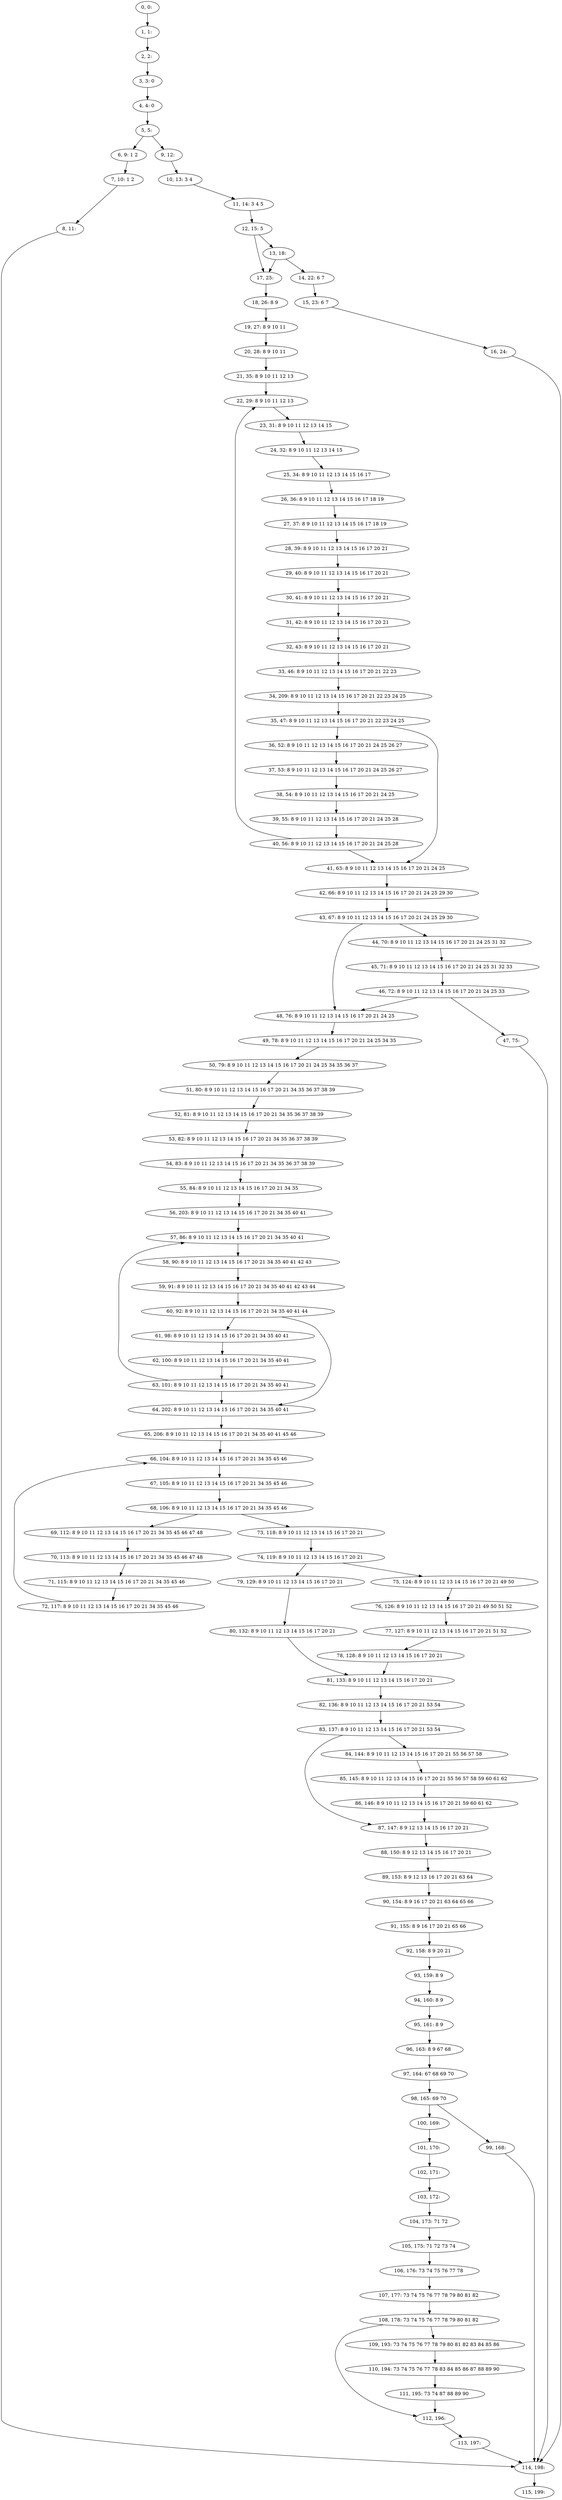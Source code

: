 digraph G {
0[label="0, 0: "];
1[label="1, 1: "];
2[label="2, 2: "];
3[label="3, 3: 0 "];
4[label="4, 4: 0 "];
5[label="5, 5: "];
6[label="6, 9: 1 2 "];
7[label="7, 10: 1 2 "];
8[label="8, 11: "];
9[label="9, 12: "];
10[label="10, 13: 3 4 "];
11[label="11, 14: 3 4 5 "];
12[label="12, 15: 5 "];
13[label="13, 18: "];
14[label="14, 22: 6 7 "];
15[label="15, 23: 6 7 "];
16[label="16, 24: "];
17[label="17, 25: "];
18[label="18, 26: 8 9 "];
19[label="19, 27: 8 9 10 11 "];
20[label="20, 28: 8 9 10 11 "];
21[label="21, 35: 8 9 10 11 12 13 "];
22[label="22, 29: 8 9 10 11 12 13 "];
23[label="23, 31: 8 9 10 11 12 13 14 15 "];
24[label="24, 32: 8 9 10 11 12 13 14 15 "];
25[label="25, 34: 8 9 10 11 12 13 14 15 16 17 "];
26[label="26, 36: 8 9 10 11 12 13 14 15 16 17 18 19 "];
27[label="27, 37: 8 9 10 11 12 13 14 15 16 17 18 19 "];
28[label="28, 39: 8 9 10 11 12 13 14 15 16 17 20 21 "];
29[label="29, 40: 8 9 10 11 12 13 14 15 16 17 20 21 "];
30[label="30, 41: 8 9 10 11 12 13 14 15 16 17 20 21 "];
31[label="31, 42: 8 9 10 11 12 13 14 15 16 17 20 21 "];
32[label="32, 43: 8 9 10 11 12 13 14 15 16 17 20 21 "];
33[label="33, 46: 8 9 10 11 12 13 14 15 16 17 20 21 22 23 "];
34[label="34, 209: 8 9 10 11 12 13 14 15 16 17 20 21 22 23 24 25 "];
35[label="35, 47: 8 9 10 11 12 13 14 15 16 17 20 21 22 23 24 25 "];
36[label="36, 52: 8 9 10 11 12 13 14 15 16 17 20 21 24 25 26 27 "];
37[label="37, 53: 8 9 10 11 12 13 14 15 16 17 20 21 24 25 26 27 "];
38[label="38, 54: 8 9 10 11 12 13 14 15 16 17 20 21 24 25 "];
39[label="39, 55: 8 9 10 11 12 13 14 15 16 17 20 21 24 25 28 "];
40[label="40, 56: 8 9 10 11 12 13 14 15 16 17 20 21 24 25 28 "];
41[label="41, 63: 8 9 10 11 12 13 14 15 16 17 20 21 24 25 "];
42[label="42, 66: 8 9 10 11 12 13 14 15 16 17 20 21 24 25 29 30 "];
43[label="43, 67: 8 9 10 11 12 13 14 15 16 17 20 21 24 25 29 30 "];
44[label="44, 70: 8 9 10 11 12 13 14 15 16 17 20 21 24 25 31 32 "];
45[label="45, 71: 8 9 10 11 12 13 14 15 16 17 20 21 24 25 31 32 33 "];
46[label="46, 72: 8 9 10 11 12 13 14 15 16 17 20 21 24 25 33 "];
47[label="47, 75: "];
48[label="48, 76: 8 9 10 11 12 13 14 15 16 17 20 21 24 25 "];
49[label="49, 78: 8 9 10 11 12 13 14 15 16 17 20 21 24 25 34 35 "];
50[label="50, 79: 8 9 10 11 12 13 14 15 16 17 20 21 24 25 34 35 36 37 "];
51[label="51, 80: 8 9 10 11 12 13 14 15 16 17 20 21 34 35 36 37 38 39 "];
52[label="52, 81: 8 9 10 11 12 13 14 15 16 17 20 21 34 35 36 37 38 39 "];
53[label="53, 82: 8 9 10 11 12 13 14 15 16 17 20 21 34 35 36 37 38 39 "];
54[label="54, 83: 8 9 10 11 12 13 14 15 16 17 20 21 34 35 36 37 38 39 "];
55[label="55, 84: 8 9 10 11 12 13 14 15 16 17 20 21 34 35 "];
56[label="56, 203: 8 9 10 11 12 13 14 15 16 17 20 21 34 35 40 41 "];
57[label="57, 86: 8 9 10 11 12 13 14 15 16 17 20 21 34 35 40 41 "];
58[label="58, 90: 8 9 10 11 12 13 14 15 16 17 20 21 34 35 40 41 42 43 "];
59[label="59, 91: 8 9 10 11 12 13 14 15 16 17 20 21 34 35 40 41 42 43 44 "];
60[label="60, 92: 8 9 10 11 12 13 14 15 16 17 20 21 34 35 40 41 44 "];
61[label="61, 98: 8 9 10 11 12 13 14 15 16 17 20 21 34 35 40 41 "];
62[label="62, 100: 8 9 10 11 12 13 14 15 16 17 20 21 34 35 40 41 "];
63[label="63, 101: 8 9 10 11 12 13 14 15 16 17 20 21 34 35 40 41 "];
64[label="64, 202: 8 9 10 11 12 13 14 15 16 17 20 21 34 35 40 41 "];
65[label="65, 206: 8 9 10 11 12 13 14 15 16 17 20 21 34 35 40 41 45 46 "];
66[label="66, 104: 8 9 10 11 12 13 14 15 16 17 20 21 34 35 45 46 "];
67[label="67, 105: 8 9 10 11 12 13 14 15 16 17 20 21 34 35 45 46 "];
68[label="68, 106: 8 9 10 11 12 13 14 15 16 17 20 21 34 35 45 46 "];
69[label="69, 112: 8 9 10 11 12 13 14 15 16 17 20 21 34 35 45 46 47 48 "];
70[label="70, 113: 8 9 10 11 12 13 14 15 16 17 20 21 34 35 45 46 47 48 "];
71[label="71, 115: 8 9 10 11 12 13 14 15 16 17 20 21 34 35 45 46 "];
72[label="72, 117: 8 9 10 11 12 13 14 15 16 17 20 21 34 35 45 46 "];
73[label="73, 118: 8 9 10 11 12 13 14 15 16 17 20 21 "];
74[label="74, 119: 8 9 10 11 12 13 14 15 16 17 20 21 "];
75[label="75, 124: 8 9 10 11 12 13 14 15 16 17 20 21 49 50 "];
76[label="76, 126: 8 9 10 11 12 13 14 15 16 17 20 21 49 50 51 52 "];
77[label="77, 127: 8 9 10 11 12 13 14 15 16 17 20 21 51 52 "];
78[label="78, 128: 8 9 10 11 12 13 14 15 16 17 20 21 "];
79[label="79, 129: 8 9 10 11 12 13 14 15 16 17 20 21 "];
80[label="80, 132: 8 9 10 11 12 13 14 15 16 17 20 21 "];
81[label="81, 133: 8 9 10 11 12 13 14 15 16 17 20 21 "];
82[label="82, 136: 8 9 10 11 12 13 14 15 16 17 20 21 53 54 "];
83[label="83, 137: 8 9 10 11 12 13 14 15 16 17 20 21 53 54 "];
84[label="84, 144: 8 9 10 11 12 13 14 15 16 17 20 21 55 56 57 58 "];
85[label="85, 145: 8 9 10 11 12 13 14 15 16 17 20 21 55 56 57 58 59 60 61 62 "];
86[label="86, 146: 8 9 10 11 12 13 14 15 16 17 20 21 59 60 61 62 "];
87[label="87, 147: 8 9 12 13 14 15 16 17 20 21 "];
88[label="88, 150: 8 9 12 13 14 15 16 17 20 21 "];
89[label="89, 153: 8 9 12 13 16 17 20 21 63 64 "];
90[label="90, 154: 8 9 16 17 20 21 63 64 65 66 "];
91[label="91, 155: 8 9 16 17 20 21 65 66 "];
92[label="92, 158: 8 9 20 21 "];
93[label="93, 159: 8 9 "];
94[label="94, 160: 8 9 "];
95[label="95, 161: 8 9 "];
96[label="96, 163: 8 9 67 68 "];
97[label="97, 164: 67 68 69 70 "];
98[label="98, 165: 69 70 "];
99[label="99, 168: "];
100[label="100, 169: "];
101[label="101, 170: "];
102[label="102, 171: "];
103[label="103, 172: "];
104[label="104, 173: 71 72 "];
105[label="105, 175: 71 72 73 74 "];
106[label="106, 176: 73 74 75 76 77 78 "];
107[label="107, 177: 73 74 75 76 77 78 79 80 81 82 "];
108[label="108, 178: 73 74 75 76 77 78 79 80 81 82 "];
109[label="109, 193: 73 74 75 76 77 78 79 80 81 82 83 84 85 86 "];
110[label="110, 194: 73 74 75 76 77 78 83 84 85 86 87 88 89 90 "];
111[label="111, 195: 73 74 87 88 89 90 "];
112[label="112, 196: "];
113[label="113, 197: "];
114[label="114, 198: "];
115[label="115, 199: "];
0->1 ;
1->2 ;
2->3 ;
3->4 ;
4->5 ;
5->6 ;
5->9 ;
6->7 ;
7->8 ;
8->114 ;
9->10 ;
10->11 ;
11->12 ;
12->13 ;
12->17 ;
13->14 ;
13->17 ;
14->15 ;
15->16 ;
16->114 ;
17->18 ;
18->19 ;
19->20 ;
20->21 ;
21->22 ;
22->23 ;
23->24 ;
24->25 ;
25->26 ;
26->27 ;
27->28 ;
28->29 ;
29->30 ;
30->31 ;
31->32 ;
32->33 ;
33->34 ;
34->35 ;
35->36 ;
35->41 ;
36->37 ;
37->38 ;
38->39 ;
39->40 ;
40->41 ;
40->22 ;
41->42 ;
42->43 ;
43->44 ;
43->48 ;
44->45 ;
45->46 ;
46->47 ;
46->48 ;
47->114 ;
48->49 ;
49->50 ;
50->51 ;
51->52 ;
52->53 ;
53->54 ;
54->55 ;
55->56 ;
56->57 ;
57->58 ;
58->59 ;
59->60 ;
60->61 ;
60->64 ;
61->62 ;
62->63 ;
63->64 ;
63->57 ;
64->65 ;
65->66 ;
66->67 ;
67->68 ;
68->69 ;
68->73 ;
69->70 ;
70->71 ;
71->72 ;
72->66 ;
73->74 ;
74->75 ;
74->79 ;
75->76 ;
76->77 ;
77->78 ;
78->81 ;
79->80 ;
80->81 ;
81->82 ;
82->83 ;
83->84 ;
83->87 ;
84->85 ;
85->86 ;
86->87 ;
87->88 ;
88->89 ;
89->90 ;
90->91 ;
91->92 ;
92->93 ;
93->94 ;
94->95 ;
95->96 ;
96->97 ;
97->98 ;
98->99 ;
98->100 ;
99->114 ;
100->101 ;
101->102 ;
102->103 ;
103->104 ;
104->105 ;
105->106 ;
106->107 ;
107->108 ;
108->109 ;
108->112 ;
109->110 ;
110->111 ;
111->112 ;
112->113 ;
113->114 ;
114->115 ;
}
